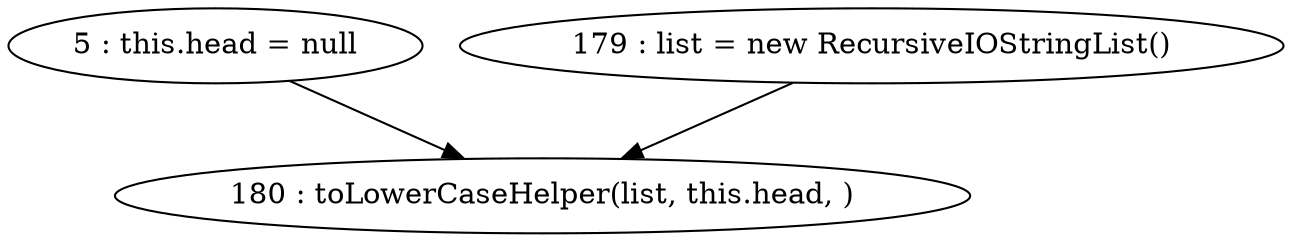 digraph G {
"5 : this.head = null"
"5 : this.head = null" -> "180 : toLowerCaseHelper(list, this.head, )"
"179 : list = new RecursiveIOStringList()"
"179 : list = new RecursiveIOStringList()" -> "180 : toLowerCaseHelper(list, this.head, )"
"180 : toLowerCaseHelper(list, this.head, )"
}